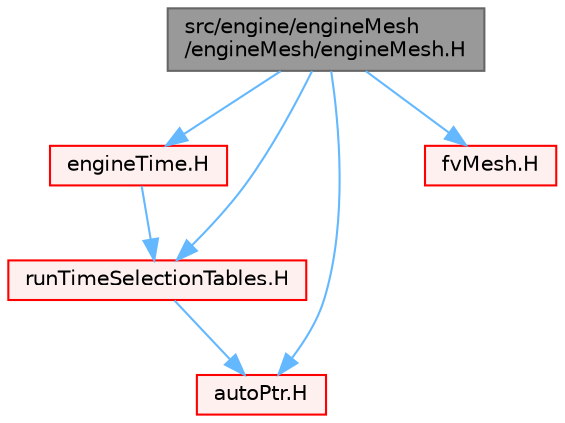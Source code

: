 digraph "src/engine/engineMesh/engineMesh/engineMesh.H"
{
 // LATEX_PDF_SIZE
  bgcolor="transparent";
  edge [fontname=Helvetica,fontsize=10,labelfontname=Helvetica,labelfontsize=10];
  node [fontname=Helvetica,fontsize=10,shape=box,height=0.2,width=0.4];
  Node1 [id="Node000001",label="src/engine/engineMesh\l/engineMesh/engineMesh.H",height=0.2,width=0.4,color="gray40", fillcolor="grey60", style="filled", fontcolor="black",tooltip=" "];
  Node1 -> Node2 [id="edge1_Node000001_Node000002",color="steelblue1",style="solid",tooltip=" "];
  Node2 [id="Node000002",label="engineTime.H",height=0.2,width=0.4,color="red", fillcolor="#FFF0F0", style="filled",URL="$engineTime_8H.html",tooltip=" "];
  Node2 -> Node152 [id="edge2_Node000002_Node000152",color="steelblue1",style="solid",tooltip=" "];
  Node152 [id="Node000152",label="runTimeSelectionTables.H",height=0.2,width=0.4,color="red", fillcolor="#FFF0F0", style="filled",URL="$runTimeSelectionTables_8H.html",tooltip="Macros to ease declaration of run-time selection tables."];
  Node152 -> Node43 [id="edge3_Node000152_Node000043",color="steelblue1",style="solid",tooltip=" "];
  Node43 [id="Node000043",label="autoPtr.H",height=0.2,width=0.4,color="red", fillcolor="#FFF0F0", style="filled",URL="$autoPtr_8H.html",tooltip=" "];
  Node1 -> Node249 [id="edge4_Node000001_Node000249",color="steelblue1",style="solid",tooltip=" "];
  Node249 [id="Node000249",label="fvMesh.H",height=0.2,width=0.4,color="red", fillcolor="#FFF0F0", style="filled",URL="$fvMesh_8H.html",tooltip=" "];
  Node1 -> Node43 [id="edge5_Node000001_Node000043",color="steelblue1",style="solid",tooltip=" "];
  Node1 -> Node152 [id="edge6_Node000001_Node000152",color="steelblue1",style="solid",tooltip=" "];
}
